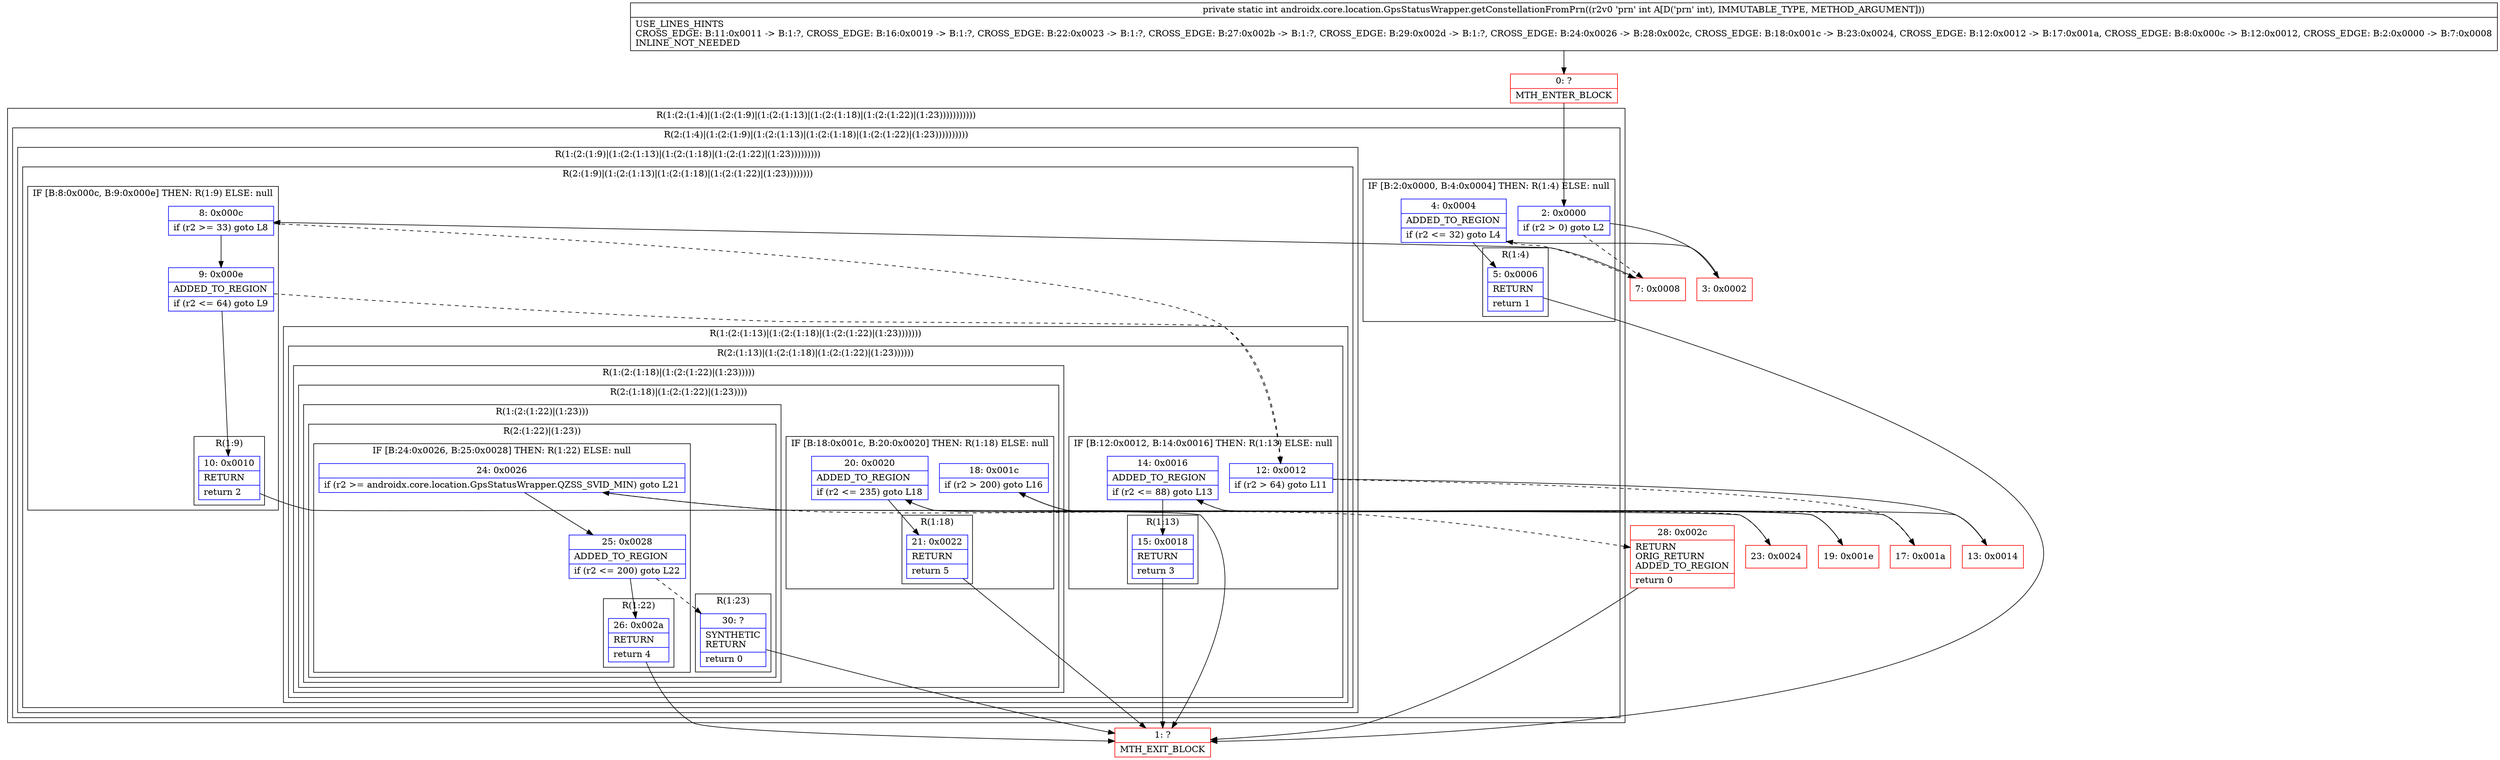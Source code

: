 digraph "CFG forandroidx.core.location.GpsStatusWrapper.getConstellationFromPrn(I)I" {
subgraph cluster_Region_1510272726 {
label = "R(1:(2:(1:4)|(1:(2:(1:9)|(1:(2:(1:13)|(1:(2:(1:18)|(1:(2:(1:22)|(1:23)))))))))))";
node [shape=record,color=blue];
subgraph cluster_Region_1464746716 {
label = "R(2:(1:4)|(1:(2:(1:9)|(1:(2:(1:13)|(1:(2:(1:18)|(1:(2:(1:22)|(1:23))))))))))";
node [shape=record,color=blue];
subgraph cluster_IfRegion_131677490 {
label = "IF [B:2:0x0000, B:4:0x0004] THEN: R(1:4) ELSE: null";
node [shape=record,color=blue];
Node_2 [shape=record,label="{2\:\ 0x0000|if (r2 \> 0) goto L2\l}"];
Node_4 [shape=record,label="{4\:\ 0x0004|ADDED_TO_REGION\l|if (r2 \<= 32) goto L4\l}"];
subgraph cluster_Region_1905112238 {
label = "R(1:4)";
node [shape=record,color=blue];
Node_5 [shape=record,label="{5\:\ 0x0006|RETURN\l|return 1\l}"];
}
}
subgraph cluster_Region_201496087 {
label = "R(1:(2:(1:9)|(1:(2:(1:13)|(1:(2:(1:18)|(1:(2:(1:22)|(1:23)))))))))";
node [shape=record,color=blue];
subgraph cluster_Region_704609769 {
label = "R(2:(1:9)|(1:(2:(1:13)|(1:(2:(1:18)|(1:(2:(1:22)|(1:23))))))))";
node [shape=record,color=blue];
subgraph cluster_IfRegion_1728177481 {
label = "IF [B:8:0x000c, B:9:0x000e] THEN: R(1:9) ELSE: null";
node [shape=record,color=blue];
Node_8 [shape=record,label="{8\:\ 0x000c|if (r2 \>= 33) goto L8\l}"];
Node_9 [shape=record,label="{9\:\ 0x000e|ADDED_TO_REGION\l|if (r2 \<= 64) goto L9\l}"];
subgraph cluster_Region_2067076547 {
label = "R(1:9)";
node [shape=record,color=blue];
Node_10 [shape=record,label="{10\:\ 0x0010|RETURN\l|return 2\l}"];
}
}
subgraph cluster_Region_1663014556 {
label = "R(1:(2:(1:13)|(1:(2:(1:18)|(1:(2:(1:22)|(1:23)))))))";
node [shape=record,color=blue];
subgraph cluster_Region_836615971 {
label = "R(2:(1:13)|(1:(2:(1:18)|(1:(2:(1:22)|(1:23))))))";
node [shape=record,color=blue];
subgraph cluster_IfRegion_1495150588 {
label = "IF [B:12:0x0012, B:14:0x0016] THEN: R(1:13) ELSE: null";
node [shape=record,color=blue];
Node_12 [shape=record,label="{12\:\ 0x0012|if (r2 \> 64) goto L11\l}"];
Node_14 [shape=record,label="{14\:\ 0x0016|ADDED_TO_REGION\l|if (r2 \<= 88) goto L13\l}"];
subgraph cluster_Region_181842449 {
label = "R(1:13)";
node [shape=record,color=blue];
Node_15 [shape=record,label="{15\:\ 0x0018|RETURN\l|return 3\l}"];
}
}
subgraph cluster_Region_367160993 {
label = "R(1:(2:(1:18)|(1:(2:(1:22)|(1:23)))))";
node [shape=record,color=blue];
subgraph cluster_Region_1234894745 {
label = "R(2:(1:18)|(1:(2:(1:22)|(1:23))))";
node [shape=record,color=blue];
subgraph cluster_IfRegion_1632848025 {
label = "IF [B:18:0x001c, B:20:0x0020] THEN: R(1:18) ELSE: null";
node [shape=record,color=blue];
Node_18 [shape=record,label="{18\:\ 0x001c|if (r2 \> 200) goto L16\l}"];
Node_20 [shape=record,label="{20\:\ 0x0020|ADDED_TO_REGION\l|if (r2 \<= 235) goto L18\l}"];
subgraph cluster_Region_1588213912 {
label = "R(1:18)";
node [shape=record,color=blue];
Node_21 [shape=record,label="{21\:\ 0x0022|RETURN\l|return 5\l}"];
}
}
subgraph cluster_Region_1488704138 {
label = "R(1:(2:(1:22)|(1:23)))";
node [shape=record,color=blue];
subgraph cluster_Region_1187219507 {
label = "R(2:(1:22)|(1:23))";
node [shape=record,color=blue];
subgraph cluster_IfRegion_1026496498 {
label = "IF [B:24:0x0026, B:25:0x0028] THEN: R(1:22) ELSE: null";
node [shape=record,color=blue];
Node_24 [shape=record,label="{24\:\ 0x0026|if (r2 \>= androidx.core.location.GpsStatusWrapper.QZSS_SVID_MIN) goto L21\l}"];
Node_25 [shape=record,label="{25\:\ 0x0028|ADDED_TO_REGION\l|if (r2 \<= 200) goto L22\l}"];
subgraph cluster_Region_852399671 {
label = "R(1:22)";
node [shape=record,color=blue];
Node_26 [shape=record,label="{26\:\ 0x002a|RETURN\l|return 4\l}"];
}
}
subgraph cluster_Region_879181158 {
label = "R(1:23)";
node [shape=record,color=blue];
Node_30 [shape=record,label="{30\:\ ?|SYNTHETIC\lRETURN\l|return 0\l}"];
}
}
}
}
}
}
}
}
}
}
}
Node_0 [shape=record,color=red,label="{0\:\ ?|MTH_ENTER_BLOCK\l}"];
Node_3 [shape=record,color=red,label="{3\:\ 0x0002}"];
Node_1 [shape=record,color=red,label="{1\:\ ?|MTH_EXIT_BLOCK\l}"];
Node_7 [shape=record,color=red,label="{7\:\ 0x0008}"];
Node_13 [shape=record,color=red,label="{13\:\ 0x0014}"];
Node_17 [shape=record,color=red,label="{17\:\ 0x001a}"];
Node_19 [shape=record,color=red,label="{19\:\ 0x001e}"];
Node_23 [shape=record,color=red,label="{23\:\ 0x0024}"];
Node_28 [shape=record,color=red,label="{28\:\ 0x002c|RETURN\lORIG_RETURN\lADDED_TO_REGION\l|return 0\l}"];
MethodNode[shape=record,label="{private static int androidx.core.location.GpsStatusWrapper.getConstellationFromPrn((r2v0 'prn' int A[D('prn' int), IMMUTABLE_TYPE, METHOD_ARGUMENT]))  | USE_LINES_HINTS\lCROSS_EDGE: B:11:0x0011 \-\> B:1:?, CROSS_EDGE: B:16:0x0019 \-\> B:1:?, CROSS_EDGE: B:22:0x0023 \-\> B:1:?, CROSS_EDGE: B:27:0x002b \-\> B:1:?, CROSS_EDGE: B:29:0x002d \-\> B:1:?, CROSS_EDGE: B:24:0x0026 \-\> B:28:0x002c, CROSS_EDGE: B:18:0x001c \-\> B:23:0x0024, CROSS_EDGE: B:12:0x0012 \-\> B:17:0x001a, CROSS_EDGE: B:8:0x000c \-\> B:12:0x0012, CROSS_EDGE: B:2:0x0000 \-\> B:7:0x0008\lINLINE_NOT_NEEDED\l}"];
MethodNode -> Node_0;Node_2 -> Node_3;
Node_2 -> Node_7[style=dashed];
Node_4 -> Node_5;
Node_4 -> Node_7[style=dashed];
Node_5 -> Node_1;
Node_8 -> Node_9;
Node_8 -> Node_12[style=dashed];
Node_9 -> Node_10;
Node_9 -> Node_12[style=dashed];
Node_10 -> Node_1;
Node_12 -> Node_13;
Node_12 -> Node_17[style=dashed];
Node_14 -> Node_15;
Node_14 -> Node_17[style=dashed];
Node_15 -> Node_1;
Node_18 -> Node_19;
Node_18 -> Node_23[style=dashed];
Node_20 -> Node_21;
Node_20 -> Node_23[style=dashed];
Node_21 -> Node_1;
Node_24 -> Node_25;
Node_24 -> Node_28[style=dashed];
Node_25 -> Node_26;
Node_25 -> Node_30[style=dashed];
Node_26 -> Node_1;
Node_30 -> Node_1;
Node_0 -> Node_2;
Node_3 -> Node_4;
Node_7 -> Node_8;
Node_13 -> Node_14;
Node_17 -> Node_18;
Node_19 -> Node_20;
Node_23 -> Node_24;
Node_28 -> Node_1;
}

